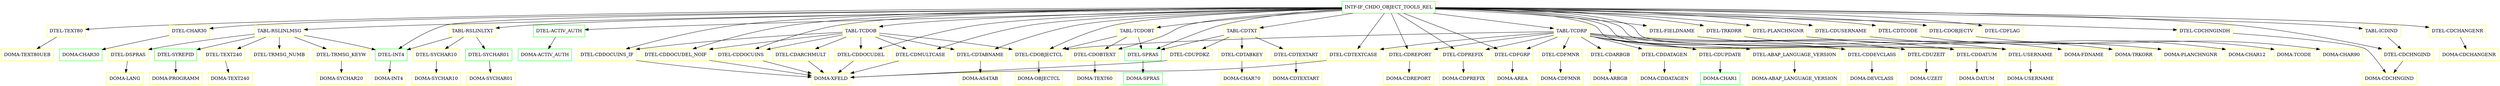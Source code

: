 digraph G {
  "INTF-IF_CHDO_OBJECT_TOOLS_REL" [shape=box,color=green];
  "DTEL-TEXT80" [shape=box,color=yellow,URL="./DTEL_TEXT80.html"];
  "DOMA-TEXT80UEB" [shape=box,color=yellow,URL="./DOMA_TEXT80UEB.html"];
  "DTEL-CHAR30" [shape=box,color=yellow,URL="./DTEL_CHAR30.html"];
  "DOMA-CHAR30" [shape=box,color=green,URL="./DOMA_CHAR30.html"];
  "DTEL-INT4" [shape=box,color=green,URL="./DTEL_INT4.html"];
  "DOMA-INT4" [shape=box,color=yellow,URL="./DOMA_INT4.html"];
  "DTEL-ACTIV_AUTH" [shape=box,color=green,URL="./DTEL_ACTIV_AUTH.html"];
  "DOMA-ACTIV_AUTH" [shape=box,color=green,URL="./DOMA_ACTIV_AUTH.html"];
  "TABL-TCDOB" [shape=box,color=yellow,URL="./TABL_TCDOB.html"];
  "DTEL-CDDOCUINS_IF" [shape=box,color=yellow,URL="./DTEL_CDDOCUINS_IF.html"];
  "DOMA-XFELD" [shape=box,color=yellow,URL="./DOMA_XFELD.html"];
  "DTEL-CDDOCUDEL_NOIF" [shape=box,color=yellow,URL="./DTEL_CDDOCUDEL_NOIF.html"];
  "DTEL-CDARCHMULT" [shape=box,color=yellow,URL="./DTEL_CDARCHMULT.html"];
  "DTEL-CDDOCUINS" [shape=box,color=yellow,URL="./DTEL_CDDOCUINS.html"];
  "DTEL-CDDOCUDEL" [shape=box,color=yellow,URL="./DTEL_CDDOCUDEL.html"];
  "DTEL-CDMULTCASE" [shape=box,color=yellow,URL="./DTEL_CDMULTCASE.html"];
  "DTEL-CDTABNAME" [shape=box,color=yellow,URL="./DTEL_CDTABNAME.html"];
  "DOMA-AS4TAB" [shape=box,color=yellow,URL="./DOMA_AS4TAB.html"];
  "DTEL-CDOBJECTCL" [shape=box,color=yellow,URL="./DTEL_CDOBJECTCL.html"];
  "DOMA-OBJECTCL" [shape=box,color=yellow,URL="./DOMA_OBJECTCL.html"];
  "TABL-TCDOBT" [shape=box,color=yellow,URL="./TABL_TCDOBT.html"];
  "DTEL-CDOBTEXT" [shape=box,color=yellow,URL="./DTEL_CDOBTEXT.html"];
  "DOMA-TEXT60" [shape=box,color=yellow,URL="./DOMA_TEXT60.html"];
  "DTEL-SPRAS" [shape=box,color=green,URL="./DTEL_SPRAS.html"];
  "DOMA-SPRAS" [shape=box,color=green,URL="./DOMA_SPRAS.html"];
  "TABL-RSLINLMSG" [shape=box,color=yellow,URL="./TABL_RSLINLMSG.html"];
  "DTEL-TEXT240" [shape=box,color=yellow,URL="./DTEL_TEXT240.html"];
  "DOMA-TEXT240" [shape=box,color=yellow,URL="./DOMA_TEXT240.html"];
  "DTEL-TRMSG_NUMB" [shape=box,color=yellow,URL="./DTEL_TRMSG_NUMB.html"];
  "DTEL-TRMSG_KEYW" [shape=box,color=yellow,URL="./DTEL_TRMSG_KEYW.html"];
  "DOMA-SYCHAR20" [shape=box,color=yellow,URL="./DOMA_SYCHAR20.html"];
  "DTEL-DSPRAS" [shape=box,color=yellow,URL="./DTEL_DSPRAS.html"];
  "DOMA-LANG" [shape=box,color=yellow,URL="./DOMA_LANG.html"];
  "DTEL-SYREPID" [shape=box,color=green,URL="./DTEL_SYREPID.html"];
  "DOMA-PROGRAMM" [shape=box,color=yellow,URL="./DOMA_PROGRAMM.html"];
  "TABL-RSLINLTXT" [shape=box,color=yellow,URL="./TABL_RSLINLTXT.html"];
  "DTEL-SYCHAR10" [shape=box,color=yellow,URL="./DTEL_SYCHAR10.html"];
  "DOMA-SYCHAR10" [shape=box,color=yellow,URL="./DOMA_SYCHAR10.html"];
  "DTEL-SYCHAR01" [shape=box,color=green,URL="./DTEL_SYCHAR01.html"];
  "DOMA-SYCHAR01" [shape=box,color=yellow,URL="./DOMA_SYCHAR01.html"];
  "DTEL-FIELDNAME" [shape=box,color=yellow,URL="./DTEL_FIELDNAME.html"];
  "DOMA-FDNAME" [shape=box,color=yellow,URL="./DOMA_FDNAME.html"];
  "DTEL-CDREPORT" [shape=box,color=yellow,URL="./DTEL_CDREPORT.html"];
  "DOMA-CDREPORT" [shape=box,color=yellow,URL="./DOMA_CDREPORT.html"];
  "DTEL-CDPREFIX" [shape=box,color=yellow,URL="./DTEL_CDPREFIX.html"];
  "DOMA-CDPREFIX" [shape=box,color=yellow,URL="./DOMA_CDPREFIX.html"];
  "DTEL-CDFGRP" [shape=box,color=yellow,URL="./DTEL_CDFGRP.html"];
  "DOMA-AREA" [shape=box,color=yellow,URL="./DOMA_AREA.html"];
  "DTEL-TRKORR" [shape=box,color=yellow,URL="./DTEL_TRKORR.html"];
  "DOMA-TRKORR" [shape=box,color=yellow,URL="./DOMA_TRKORR.html"];
  "TABL-TCDRP" [shape=box,color=yellow,URL="./TABL_TCDRP.html"];
  "DTEL-ABAP_LANGUAGE_VERSION" [shape=box,color=yellow,URL="./DTEL_ABAP_LANGUAGE_VERSION.html"];
  "DOMA-ABAP_LANGUAGE_VERSION" [shape=box,color=yellow,URL="./DOMA_ABAP_LANGUAGE_VERSION.html"];
  "DTEL-CDDATAGEN" [shape=box,color=yellow,URL="./DTEL_CDDATAGEN.html"];
  "DOMA-CDDATAGEN" [shape=box,color=yellow,URL="./DOMA_CDDATAGEN.html"];
  "DTEL-CDUPDATE" [shape=box,color=yellow,URL="./DTEL_CDUPDATE.html"];
  "DOMA-CHAR1" [shape=box,color=green,URL="./DOMA_CHAR1.html"];
  "DTEL-CDDEVCLASS" [shape=box,color=yellow,URL="./DTEL_CDDEVCLASS.html"];
  "DOMA-DEVCLASS" [shape=box,color=yellow,URL="./DOMA_DEVCLASS.html"];
  "DTEL-CDFMNR" [shape=box,color=yellow,URL="./DTEL_CDFMNR.html"];
  "DOMA-CDFMNR" [shape=box,color=yellow,URL="./DOMA_CDFMNR.html"];
  "DTEL-CDARBGB" [shape=box,color=yellow,URL="./DTEL_CDARBGB.html"];
  "DOMA-ARBGB" [shape=box,color=yellow,URL="./DOMA_ARBGB.html"];
  "DTEL-CDTEXTCASE" [shape=box,color=yellow,URL="./DTEL_CDTEXTCASE.html"];
  "DTEL-CDUZEIT" [shape=box,color=yellow,URL="./DTEL_CDUZEIT.html"];
  "DOMA-UZEIT" [shape=box,color=yellow,URL="./DOMA_UZEIT.html"];
  "DTEL-CDDATUM" [shape=box,color=yellow,URL="./DTEL_CDDATUM.html"];
  "DOMA-DATUM" [shape=box,color=yellow,URL="./DOMA_DATUM.html"];
  "DTEL-USERNAME" [shape=box,color=yellow,URL="./DTEL_USERNAME.html"];
  "DOMA-USERNAME" [shape=box,color=yellow,URL="./DOMA_USERNAME.html"];
  "DTEL-PLANCHNGNR" [shape=box,color=yellow,URL="./DTEL_PLANCHNGNR.html"];
  "DOMA-PLANCHNGNR" [shape=box,color=yellow,URL="./DOMA_PLANCHNGNR.html"];
  "DTEL-CDUSERNAME" [shape=box,color=yellow,URL="./DTEL_CDUSERNAME.html"];
  "DOMA-CHAR12" [shape=box,color=yellow,URL="./DOMA_CHAR12.html"];
  "DTEL-CDTCODE" [shape=box,color=yellow,URL="./DTEL_CDTCODE.html"];
  "DOMA-TCODE" [shape=box,color=yellow,URL="./DOMA_TCODE.html"];
  "DTEL-CDOBJECTV" [shape=box,color=yellow,URL="./DTEL_CDOBJECTV.html"];
  "DOMA-CHAR90" [shape=box,color=yellow,URL="./DOMA_CHAR90.html"];
  "DTEL-CDFLAG" [shape=box,color=yellow,URL="./DTEL_CDFLAG.html"];
  "DTEL-CDCHNGINDH" [shape=box,color=yellow,URL="./DTEL_CDCHNGINDH.html"];
  "DOMA-CDCHNGIND" [shape=box,color=yellow,URL="./DOMA_CDCHNGIND.html"];
  "DTEL-CDCHANGENR" [shape=box,color=yellow,URL="./DTEL_CDCHANGENR.html"];
  "DOMA-CDCHANGENR" [shape=box,color=yellow,URL="./DOMA_CDCHANGENR.html"];
  "TABL-ICDIND" [shape=box,color=yellow,URL="./TABL_ICDIND.html"];
  "DTEL-CDCHNGIND" [shape=box,color=yellow,URL="./DTEL_CDCHNGIND.html"];
  "TABL-CDTXT" [shape=box,color=yellow,URL="./TABL_CDTXT.html"];
  "DTEL-CDUPDKZ" [shape=box,color=yellow,URL="./DTEL_CDUPDKZ.html"];
  "DTEL-CDTEXTART" [shape=box,color=yellow,URL="./DTEL_CDTEXTART.html"];
  "DOMA-CDTEXTART" [shape=box,color=yellow,URL="./DOMA_CDTEXTART.html"];
  "DTEL-CDTABKEY" [shape=box,color=yellow,URL="./DTEL_CDTABKEY.html"];
  "DOMA-CHAR70" [shape=box,color=yellow,URL="./DOMA_CHAR70.html"];
  "INTF-IF_CHDO_OBJECT_TOOLS_REL" -> "DTEL-USERNAME";
  "INTF-IF_CHDO_OBJECT_TOOLS_REL" -> "DTEL-CDDATUM";
  "INTF-IF_CHDO_OBJECT_TOOLS_REL" -> "DTEL-CDUZEIT";
  "INTF-IF_CHDO_OBJECT_TOOLS_REL" -> "DTEL-CDTEXTCASE";
  "INTF-IF_CHDO_OBJECT_TOOLS_REL" -> "DTEL-CDDEVCLASS";
  "INTF-IF_CHDO_OBJECT_TOOLS_REL" -> "DTEL-CDTABNAME";
  "INTF-IF_CHDO_OBJECT_TOOLS_REL" -> "DTEL-CDMULTCASE";
  "INTF-IF_CHDO_OBJECT_TOOLS_REL" -> "DTEL-CDDOCUDEL";
  "INTF-IF_CHDO_OBJECT_TOOLS_REL" -> "DTEL-CDDOCUINS";
  "INTF-IF_CHDO_OBJECT_TOOLS_REL" -> "DTEL-CDDOCUDEL_NOIF";
  "INTF-IF_CHDO_OBJECT_TOOLS_REL" -> "DTEL-CDDOCUINS_IF";
  "INTF-IF_CHDO_OBJECT_TOOLS_REL" -> "DTEL-SPRAS";
  "INTF-IF_CHDO_OBJECT_TOOLS_REL" -> "DTEL-CDOBTEXT";
  "INTF-IF_CHDO_OBJECT_TOOLS_REL" -> "DTEL-CDCHNGIND";
  "INTF-IF_CHDO_OBJECT_TOOLS_REL" -> "TABL-CDTXT";
  "INTF-IF_CHDO_OBJECT_TOOLS_REL" -> "TABL-ICDIND";
  "INTF-IF_CHDO_OBJECT_TOOLS_REL" -> "DTEL-CDCHANGENR";
  "INTF-IF_CHDO_OBJECT_TOOLS_REL" -> "DTEL-CDCHNGINDH";
  "INTF-IF_CHDO_OBJECT_TOOLS_REL" -> "DTEL-CDFLAG";
  "INTF-IF_CHDO_OBJECT_TOOLS_REL" -> "DTEL-CDOBJECTV";
  "INTF-IF_CHDO_OBJECT_TOOLS_REL" -> "DTEL-CDTCODE";
  "INTF-IF_CHDO_OBJECT_TOOLS_REL" -> "DTEL-CDUSERNAME";
  "INTF-IF_CHDO_OBJECT_TOOLS_REL" -> "DTEL-PLANCHNGNR";
  "INTF-IF_CHDO_OBJECT_TOOLS_REL" -> "TABL-TCDRP";
  "INTF-IF_CHDO_OBJECT_TOOLS_REL" -> "DTEL-TRKORR";
  "INTF-IF_CHDO_OBJECT_TOOLS_REL" -> "DTEL-CDFGRP";
  "INTF-IF_CHDO_OBJECT_TOOLS_REL" -> "DTEL-CDOBJECTCL";
  "INTF-IF_CHDO_OBJECT_TOOLS_REL" -> "DTEL-CDPREFIX";
  "INTF-IF_CHDO_OBJECT_TOOLS_REL" -> "DTEL-CDREPORT";
  "INTF-IF_CHDO_OBJECT_TOOLS_REL" -> "DTEL-FIELDNAME";
  "INTF-IF_CHDO_OBJECT_TOOLS_REL" -> "TABL-RSLINLTXT";
  "INTF-IF_CHDO_OBJECT_TOOLS_REL" -> "TABL-RSLINLMSG";
  "INTF-IF_CHDO_OBJECT_TOOLS_REL" -> "TABL-TCDOBT";
  "INTF-IF_CHDO_OBJECT_TOOLS_REL" -> "TABL-TCDOB";
  "INTF-IF_CHDO_OBJECT_TOOLS_REL" -> "DTEL-ACTIV_AUTH";
  "INTF-IF_CHDO_OBJECT_TOOLS_REL" -> "DTEL-INT4";
  "INTF-IF_CHDO_OBJECT_TOOLS_REL" -> "DTEL-CHAR30";
  "INTF-IF_CHDO_OBJECT_TOOLS_REL" -> "DTEL-TEXT80";
  "DTEL-TEXT80" -> "DOMA-TEXT80UEB";
  "DTEL-CHAR30" -> "DOMA-CHAR30";
  "DTEL-INT4" -> "DOMA-INT4";
  "DTEL-ACTIV_AUTH" -> "DOMA-ACTIV_AUTH";
  "TABL-TCDOB" -> "DTEL-CDOBJECTCL";
  "TABL-TCDOB" -> "DTEL-CDTABNAME";
  "TABL-TCDOB" -> "DTEL-CDMULTCASE";
  "TABL-TCDOB" -> "DTEL-CDDOCUDEL";
  "TABL-TCDOB" -> "DTEL-CDDOCUINS";
  "TABL-TCDOB" -> "DTEL-CDARCHMULT";
  "TABL-TCDOB" -> "DTEL-CDDOCUDEL_NOIF";
  "TABL-TCDOB" -> "DTEL-CDDOCUINS_IF";
  "DTEL-CDDOCUINS_IF" -> "DOMA-XFELD";
  "DTEL-CDDOCUDEL_NOIF" -> "DOMA-XFELD";
  "DTEL-CDARCHMULT" -> "DOMA-XFELD";
  "DTEL-CDDOCUINS" -> "DOMA-XFELD";
  "DTEL-CDDOCUDEL" -> "DOMA-XFELD";
  "DTEL-CDMULTCASE" -> "DOMA-XFELD";
  "DTEL-CDTABNAME" -> "DOMA-AS4TAB";
  "DTEL-CDOBJECTCL" -> "DOMA-OBJECTCL";
  "TABL-TCDOBT" -> "DTEL-SPRAS";
  "TABL-TCDOBT" -> "DTEL-CDOBJECTCL";
  "TABL-TCDOBT" -> "DTEL-CDOBTEXT";
  "DTEL-CDOBTEXT" -> "DOMA-TEXT60";
  "DTEL-SPRAS" -> "DOMA-SPRAS";
  "TABL-RSLINLMSG" -> "DTEL-INT4";
  "TABL-RSLINLMSG" -> "DTEL-SYREPID";
  "TABL-RSLINLMSG" -> "DTEL-DSPRAS";
  "TABL-RSLINLMSG" -> "DTEL-TRMSG_KEYW";
  "TABL-RSLINLMSG" -> "DTEL-TRMSG_NUMB";
  "TABL-RSLINLMSG" -> "DTEL-TEXT240";
  "DTEL-TEXT240" -> "DOMA-TEXT240";
  "DTEL-TRMSG_KEYW" -> "DOMA-SYCHAR20";
  "DTEL-DSPRAS" -> "DOMA-LANG";
  "DTEL-SYREPID" -> "DOMA-PROGRAMM";
  "TABL-RSLINLTXT" -> "DTEL-SYCHAR01";
  "TABL-RSLINLTXT" -> "DTEL-INT4";
  "TABL-RSLINLTXT" -> "DTEL-SYCHAR10";
  "DTEL-SYCHAR10" -> "DOMA-SYCHAR10";
  "DTEL-SYCHAR01" -> "DOMA-SYCHAR01";
  "DTEL-FIELDNAME" -> "DOMA-FDNAME";
  "DTEL-CDREPORT" -> "DOMA-CDREPORT";
  "DTEL-CDPREFIX" -> "DOMA-CDPREFIX";
  "DTEL-CDFGRP" -> "DOMA-AREA";
  "DTEL-TRKORR" -> "DOMA-TRKORR";
  "TABL-TCDRP" -> "DTEL-CDOBJECTCL";
  "TABL-TCDRP" -> "DTEL-CDREPORT";
  "TABL-TCDRP" -> "DTEL-USERNAME";
  "TABL-TCDRP" -> "DTEL-CDDATUM";
  "TABL-TCDRP" -> "DTEL-CDUZEIT";
  "TABL-TCDRP" -> "DTEL-CDTEXTCASE";
  "TABL-TCDRP" -> "DTEL-CDARBGB";
  "TABL-TCDRP" -> "DTEL-CDFMNR";
  "TABL-TCDRP" -> "DTEL-CDFGRP";
  "TABL-TCDRP" -> "DTEL-CDPREFIX";
  "TABL-TCDRP" -> "DTEL-CDDEVCLASS";
  "TABL-TCDRP" -> "DTEL-CDUPDATE";
  "TABL-TCDRP" -> "DTEL-CDDATAGEN";
  "TABL-TCDRP" -> "DTEL-ABAP_LANGUAGE_VERSION";
  "DTEL-ABAP_LANGUAGE_VERSION" -> "DOMA-ABAP_LANGUAGE_VERSION";
  "DTEL-CDDATAGEN" -> "DOMA-CDDATAGEN";
  "DTEL-CDUPDATE" -> "DOMA-CHAR1";
  "DTEL-CDDEVCLASS" -> "DOMA-DEVCLASS";
  "DTEL-CDFMNR" -> "DOMA-CDFMNR";
  "DTEL-CDARBGB" -> "DOMA-ARBGB";
  "DTEL-CDTEXTCASE" -> "DOMA-XFELD";
  "DTEL-CDUZEIT" -> "DOMA-UZEIT";
  "DTEL-CDDATUM" -> "DOMA-DATUM";
  "DTEL-USERNAME" -> "DOMA-USERNAME";
  "DTEL-PLANCHNGNR" -> "DOMA-PLANCHNGNR";
  "DTEL-CDUSERNAME" -> "DOMA-CHAR12";
  "DTEL-CDTCODE" -> "DOMA-TCODE";
  "DTEL-CDOBJECTV" -> "DOMA-CHAR90";
  "DTEL-CDCHNGINDH" -> "DOMA-CDCHNGIND";
  "DTEL-CDCHANGENR" -> "DOMA-CDCHANGENR";
  "TABL-ICDIND" -> "DTEL-CDCHNGIND";
  "DTEL-CDCHNGIND" -> "DOMA-CDCHNGIND";
  "TABL-CDTXT" -> "DTEL-CDTABKEY";
  "TABL-CDTXT" -> "DTEL-CDTEXTART";
  "TABL-CDTXT" -> "DTEL-SPRAS";
  "TABL-CDTXT" -> "DTEL-CDUPDKZ";
  "DTEL-CDUPDKZ" -> "DOMA-XFELD";
  "DTEL-CDTEXTART" -> "DOMA-CDTEXTART";
  "DTEL-CDTABKEY" -> "DOMA-CHAR70";
}
